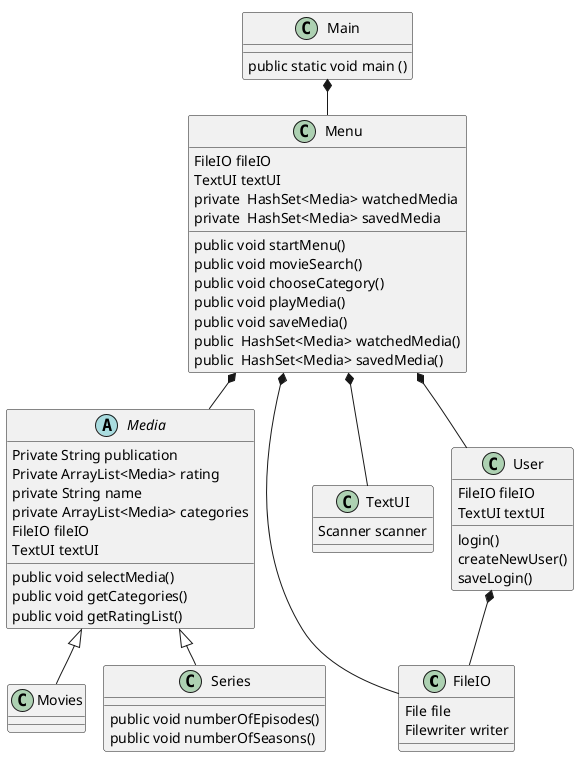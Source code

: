 @startuml
'https://plantuml.com/class-diagram
!pragma layout smetana

class FileIO
class Movies
class Series
Abstract Class Media
class TextUI
class User
class Menu
class Main

Media <|-- Movies
Media <|-- Series

Main *-- Menu
Menu *-- User
Menu *-- Media
Menu *-- FileIO
Menu *-- TextUI
User *-- FileIO

class TextUI
{
Scanner scanner
}

class FileIO {
File file
Filewriter writer
}

class Main {
public static void main ()
}

Abstract Class Media {
Private String publication
Private ArrayList<Media> rating
private String name
private ArrayList<Media> categories
FileIO fileIO
TextUI textUI
public void selectMedia()
public void getCategories()
public void getRatingList()
}

class Movies{

}

class Series {
public void numberOfEpisodes()
public void numberOfSeasons()
}

class User{
FileIO fileIO
TextUI textUI
login()
createNewUser()
saveLogin()
}

class Menu {
FileIO fileIO
TextUI textUI
private  HashSet<Media> watchedMedia
private  HashSet<Media> savedMedia
public void startMenu()
public void movieSearch()
public void chooseCategory()
public void playMedia()
public void saveMedia()
public  HashSet<Media> watchedMedia()
public  HashSet<Media> savedMedia()
}


@enduml
